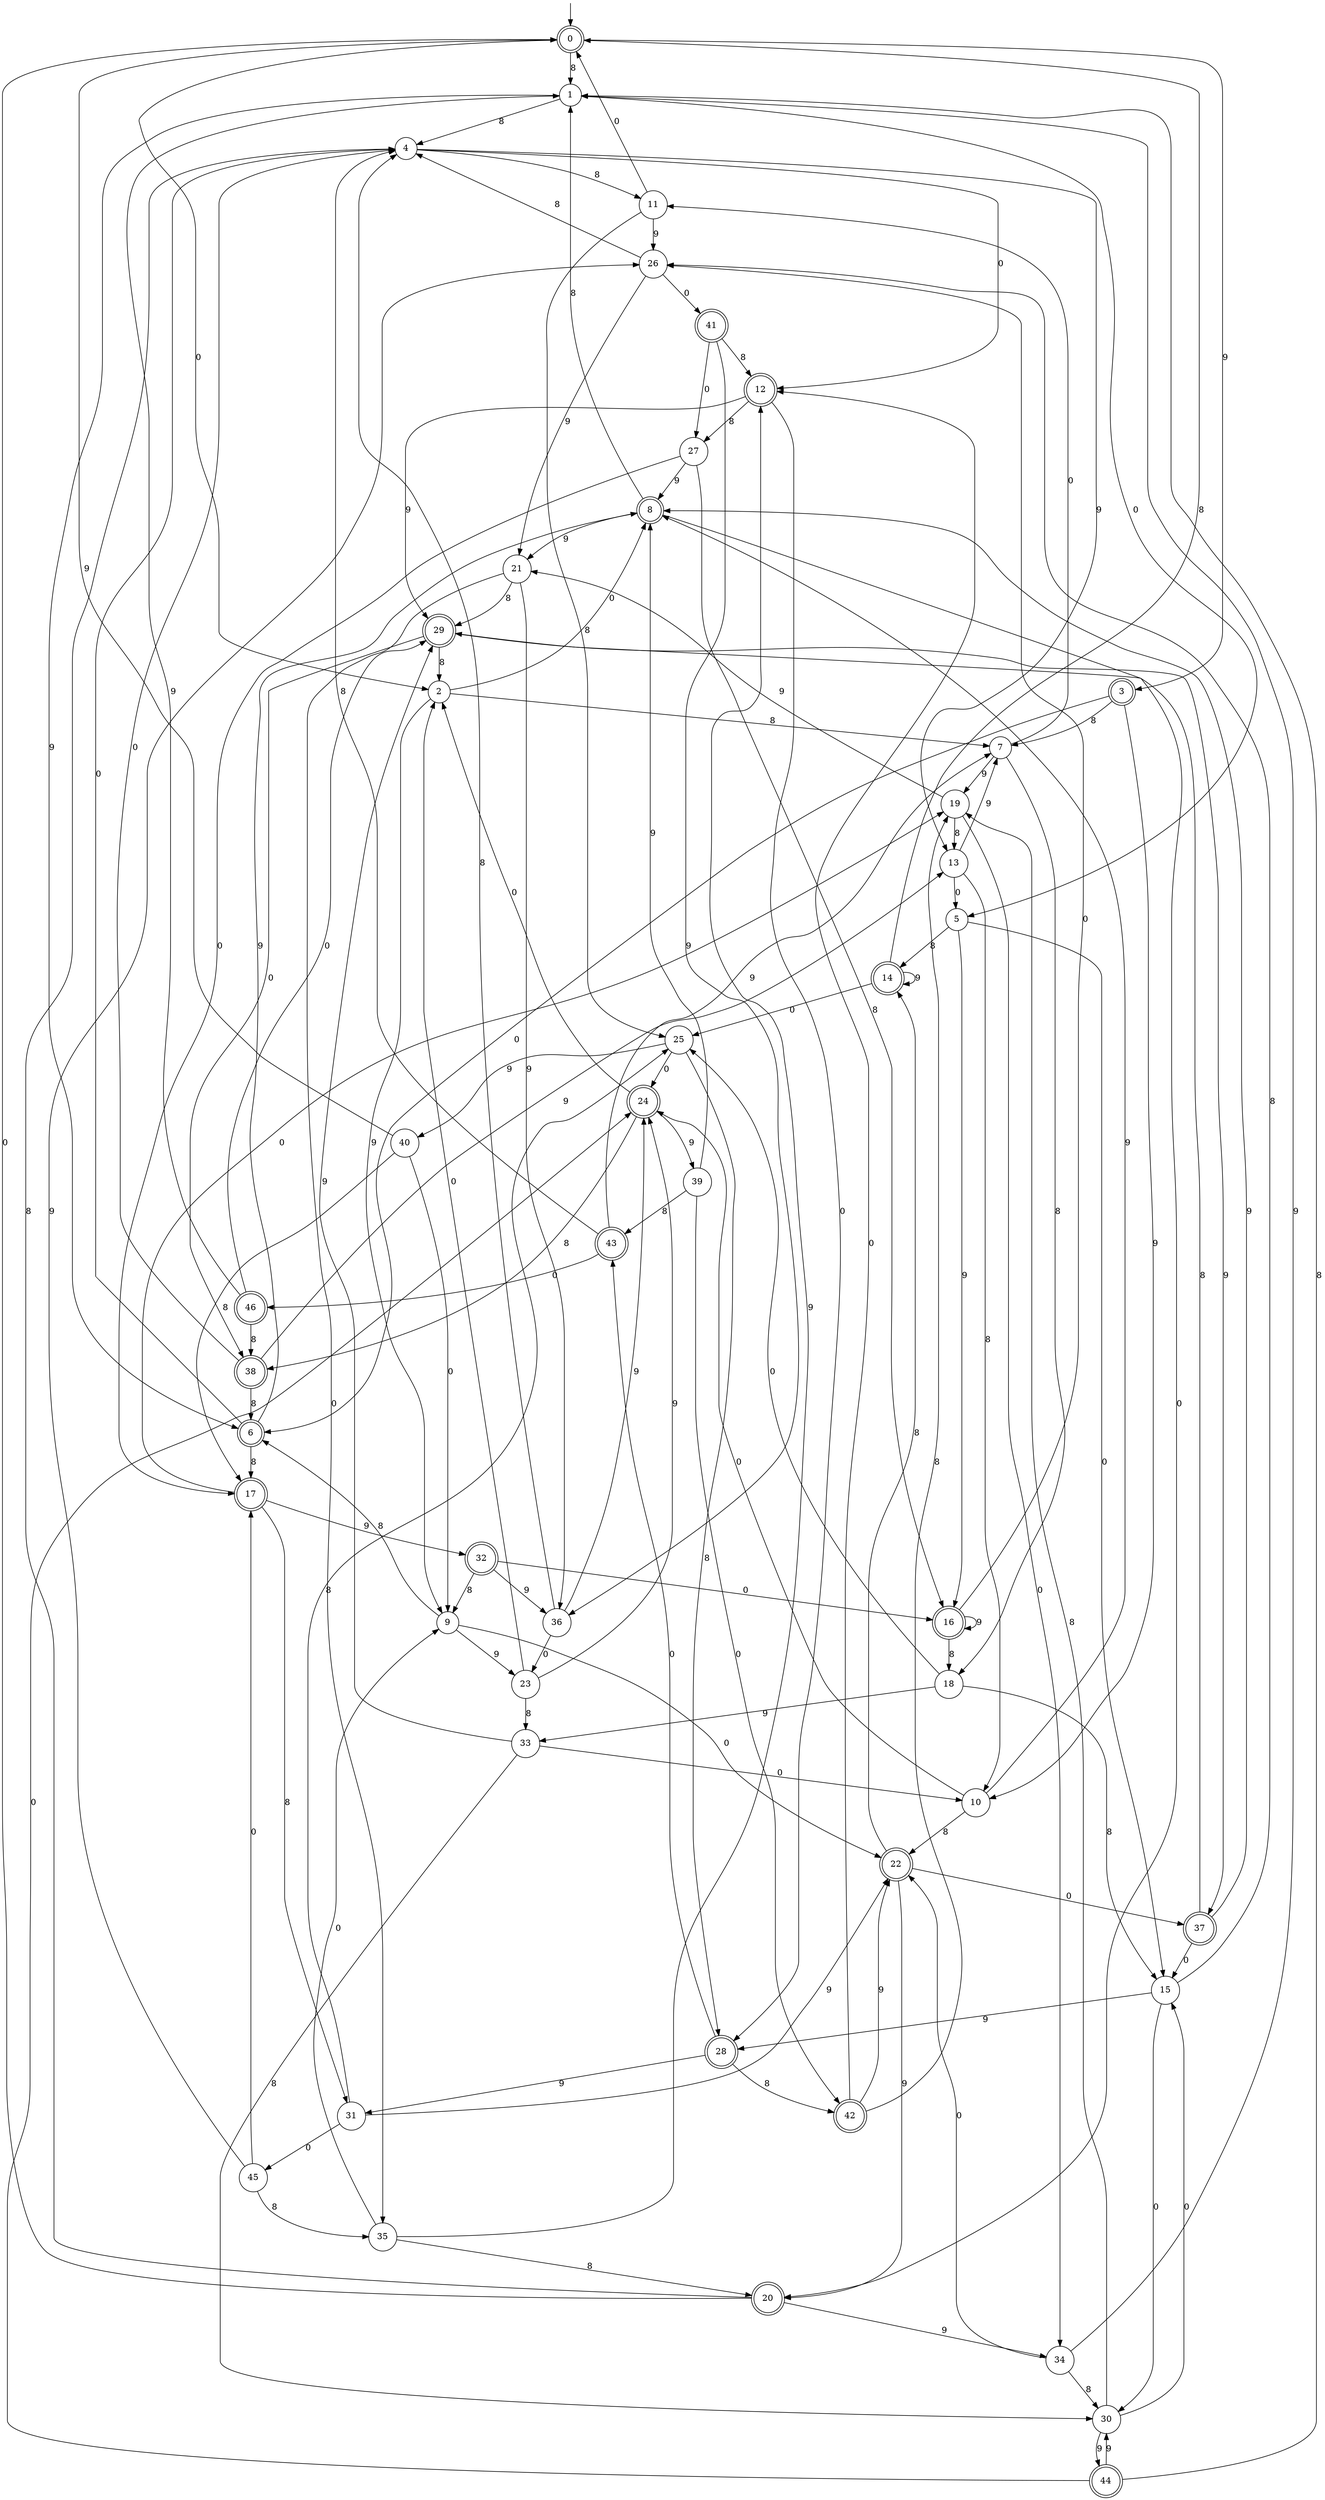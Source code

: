 digraph g {

	s0 [shape="doublecircle" label="0"];
	s1 [shape="circle" label="1"];
	s2 [shape="circle" label="2"];
	s3 [shape="doublecircle" label="3"];
	s4 [shape="circle" label="4"];
	s5 [shape="circle" label="5"];
	s6 [shape="doublecircle" label="6"];
	s7 [shape="circle" label="7"];
	s8 [shape="doublecircle" label="8"];
	s9 [shape="circle" label="9"];
	s10 [shape="circle" label="10"];
	s11 [shape="circle" label="11"];
	s12 [shape="doublecircle" label="12"];
	s13 [shape="circle" label="13"];
	s14 [shape="doublecircle" label="14"];
	s15 [shape="circle" label="15"];
	s16 [shape="doublecircle" label="16"];
	s17 [shape="doublecircle" label="17"];
	s18 [shape="circle" label="18"];
	s19 [shape="circle" label="19"];
	s20 [shape="doublecircle" label="20"];
	s21 [shape="circle" label="21"];
	s22 [shape="doublecircle" label="22"];
	s23 [shape="circle" label="23"];
	s24 [shape="doublecircle" label="24"];
	s25 [shape="circle" label="25"];
	s26 [shape="circle" label="26"];
	s27 [shape="circle" label="27"];
	s28 [shape="doublecircle" label="28"];
	s29 [shape="doublecircle" label="29"];
	s30 [shape="circle" label="30"];
	s31 [shape="circle" label="31"];
	s32 [shape="doublecircle" label="32"];
	s33 [shape="circle" label="33"];
	s34 [shape="circle" label="34"];
	s35 [shape="circle" label="35"];
	s36 [shape="circle" label="36"];
	s37 [shape="doublecircle" label="37"];
	s38 [shape="doublecircle" label="38"];
	s39 [shape="circle" label="39"];
	s40 [shape="circle" label="40"];
	s41 [shape="doublecircle" label="41"];
	s42 [shape="doublecircle" label="42"];
	s43 [shape="doublecircle" label="43"];
	s44 [shape="doublecircle" label="44"];
	s45 [shape="circle" label="45"];
	s46 [shape="doublecircle" label="46"];
	s0 -> s1 [label="8"];
	s0 -> s2 [label="0"];
	s0 -> s3 [label="9"];
	s1 -> s4 [label="8"];
	s1 -> s5 [label="0"];
	s1 -> s6 [label="9"];
	s2 -> s7 [label="8"];
	s2 -> s8 [label="0"];
	s2 -> s9 [label="9"];
	s3 -> s7 [label="8"];
	s3 -> s6 [label="0"];
	s3 -> s10 [label="9"];
	s4 -> s11 [label="8"];
	s4 -> s12 [label="0"];
	s4 -> s13 [label="9"];
	s5 -> s14 [label="8"];
	s5 -> s15 [label="0"];
	s5 -> s16 [label="9"];
	s6 -> s17 [label="8"];
	s6 -> s4 [label="0"];
	s6 -> s8 [label="9"];
	s7 -> s18 [label="8"];
	s7 -> s11 [label="0"];
	s7 -> s19 [label="9"];
	s8 -> s1 [label="8"];
	s8 -> s20 [label="0"];
	s8 -> s21 [label="9"];
	s9 -> s6 [label="8"];
	s9 -> s22 [label="0"];
	s9 -> s23 [label="9"];
	s10 -> s22 [label="8"];
	s10 -> s24 [label="0"];
	s10 -> s8 [label="9"];
	s11 -> s25 [label="8"];
	s11 -> s0 [label="0"];
	s11 -> s26 [label="9"];
	s12 -> s27 [label="8"];
	s12 -> s28 [label="0"];
	s12 -> s29 [label="9"];
	s13 -> s10 [label="8"];
	s13 -> s5 [label="0"];
	s13 -> s7 [label="9"];
	s14 -> s0 [label="8"];
	s14 -> s25 [label="0"];
	s14 -> s14 [label="9"];
	s15 -> s26 [label="8"];
	s15 -> s30 [label="0"];
	s15 -> s28 [label="9"];
	s16 -> s18 [label="8"];
	s16 -> s26 [label="0"];
	s16 -> s16 [label="9"];
	s17 -> s31 [label="8"];
	s17 -> s19 [label="0"];
	s17 -> s32 [label="9"];
	s18 -> s15 [label="8"];
	s18 -> s25 [label="0"];
	s18 -> s33 [label="9"];
	s19 -> s13 [label="8"];
	s19 -> s34 [label="0"];
	s19 -> s21 [label="9"];
	s20 -> s4 [label="8"];
	s20 -> s0 [label="0"];
	s20 -> s34 [label="9"];
	s21 -> s29 [label="8"];
	s21 -> s35 [label="0"];
	s21 -> s36 [label="9"];
	s22 -> s14 [label="8"];
	s22 -> s37 [label="0"];
	s22 -> s20 [label="9"];
	s23 -> s33 [label="8"];
	s23 -> s2 [label="0"];
	s23 -> s24 [label="9"];
	s24 -> s38 [label="8"];
	s24 -> s2 [label="0"];
	s24 -> s39 [label="9"];
	s25 -> s28 [label="8"];
	s25 -> s24 [label="0"];
	s25 -> s40 [label="9"];
	s26 -> s4 [label="8"];
	s26 -> s41 [label="0"];
	s26 -> s21 [label="9"];
	s27 -> s16 [label="8"];
	s27 -> s17 [label="0"];
	s27 -> s8 [label="9"];
	s28 -> s42 [label="8"];
	s28 -> s43 [label="0"];
	s28 -> s31 [label="9"];
	s29 -> s2 [label="8"];
	s29 -> s38 [label="0"];
	s29 -> s37 [label="9"];
	s30 -> s19 [label="8"];
	s30 -> s15 [label="0"];
	s30 -> s44 [label="9"];
	s31 -> s25 [label="8"];
	s31 -> s45 [label="0"];
	s31 -> s22 [label="9"];
	s32 -> s9 [label="8"];
	s32 -> s16 [label="0"];
	s32 -> s36 [label="9"];
	s33 -> s30 [label="8"];
	s33 -> s10 [label="0"];
	s33 -> s29 [label="9"];
	s34 -> s30 [label="8"];
	s34 -> s22 [label="0"];
	s34 -> s1 [label="9"];
	s35 -> s20 [label="8"];
	s35 -> s9 [label="0"];
	s35 -> s12 [label="9"];
	s36 -> s4 [label="8"];
	s36 -> s23 [label="0"];
	s36 -> s24 [label="9"];
	s37 -> s29 [label="8"];
	s37 -> s15 [label="0"];
	s37 -> s8 [label="9"];
	s38 -> s6 [label="8"];
	s38 -> s4 [label="0"];
	s38 -> s13 [label="9"];
	s39 -> s43 [label="8"];
	s39 -> s42 [label="0"];
	s39 -> s8 [label="9"];
	s40 -> s17 [label="8"];
	s40 -> s9 [label="0"];
	s40 -> s0 [label="9"];
	s41 -> s12 [label="8"];
	s41 -> s27 [label="0"];
	s41 -> s36 [label="9"];
	s42 -> s19 [label="8"];
	s42 -> s12 [label="0"];
	s42 -> s22 [label="9"];
	s43 -> s4 [label="8"];
	s43 -> s46 [label="0"];
	s43 -> s7 [label="9"];
	s44 -> s1 [label="8"];
	s44 -> s24 [label="0"];
	s44 -> s30 [label="9"];
	s45 -> s35 [label="8"];
	s45 -> s17 [label="0"];
	s45 -> s26 [label="9"];
	s46 -> s38 [label="8"];
	s46 -> s29 [label="0"];
	s46 -> s1 [label="9"];

__start0 [label="" shape="none" width="0" height="0"];
__start0 -> s0;

}
